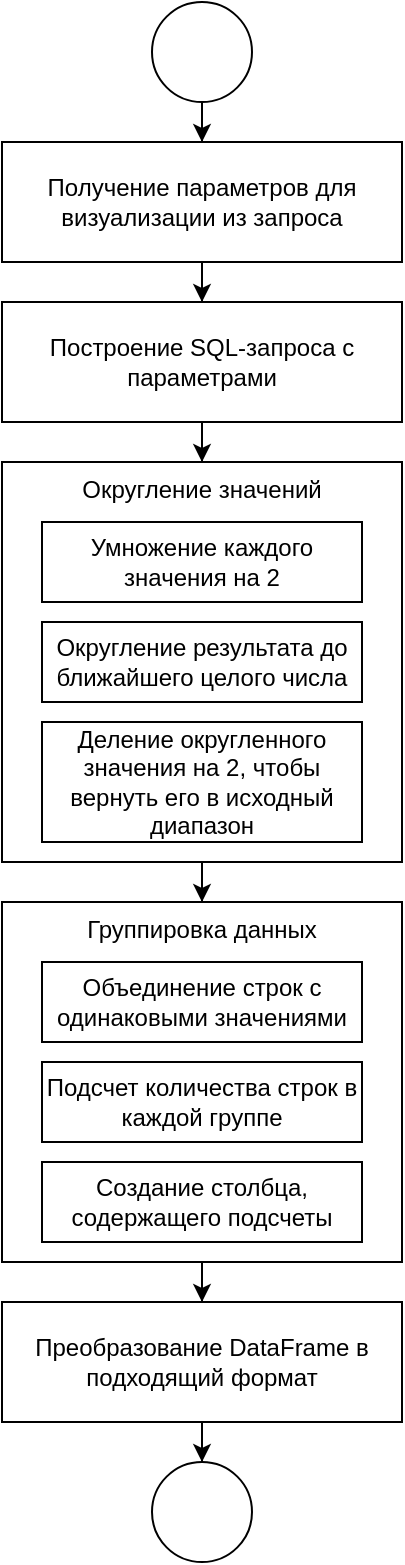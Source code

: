 <mxfile version="24.4.4" type="device">
  <diagram name="Страница — 1" id="UT-t2g85V6cZyAVYQSvD">
    <mxGraphModel dx="524" dy="541" grid="1" gridSize="10" guides="1" tooltips="1" connect="1" arrows="1" fold="1" page="1" pageScale="1" pageWidth="827" pageHeight="1169" math="0" shadow="0">
      <root>
        <mxCell id="0" />
        <mxCell id="1" parent="0" />
        <mxCell id="tw1-ggg551FF3YLYkVTf-14" style="edgeStyle=orthogonalEdgeStyle;rounded=0;orthogonalLoop=1;jettySize=auto;html=1;" edge="1" parent="1" source="tw1-ggg551FF3YLYkVTf-1" target="tw1-ggg551FF3YLYkVTf-2">
          <mxGeometry relative="1" as="geometry" />
        </mxCell>
        <mxCell id="tw1-ggg551FF3YLYkVTf-1" value="" style="ellipse;whiteSpace=wrap;html=1;aspect=fixed;" vertex="1" parent="1">
          <mxGeometry x="235" y="50" width="50" height="50" as="geometry" />
        </mxCell>
        <mxCell id="tw1-ggg551FF3YLYkVTf-15" style="edgeStyle=orthogonalEdgeStyle;rounded=0;orthogonalLoop=1;jettySize=auto;html=1;" edge="1" parent="1" source="tw1-ggg551FF3YLYkVTf-2" target="tw1-ggg551FF3YLYkVTf-3">
          <mxGeometry relative="1" as="geometry" />
        </mxCell>
        <mxCell id="tw1-ggg551FF3YLYkVTf-2" value="Получение параметров для визуализации из запроса" style="rounded=0;whiteSpace=wrap;html=1;" vertex="1" parent="1">
          <mxGeometry x="160" y="120" width="200" height="60" as="geometry" />
        </mxCell>
        <mxCell id="tw1-ggg551FF3YLYkVTf-16" style="edgeStyle=orthogonalEdgeStyle;rounded=0;orthogonalLoop=1;jettySize=auto;html=1;" edge="1" parent="1" source="tw1-ggg551FF3YLYkVTf-3" target="tw1-ggg551FF3YLYkVTf-4">
          <mxGeometry relative="1" as="geometry" />
        </mxCell>
        <mxCell id="tw1-ggg551FF3YLYkVTf-3" value="Построение SQL-запроса с параметрами" style="rounded=0;whiteSpace=wrap;html=1;" vertex="1" parent="1">
          <mxGeometry x="160" y="200" width="200" height="60" as="geometry" />
        </mxCell>
        <mxCell id="tw1-ggg551FF3YLYkVTf-17" style="edgeStyle=orthogonalEdgeStyle;rounded=0;orthogonalLoop=1;jettySize=auto;html=1;" edge="1" parent="1" source="tw1-ggg551FF3YLYkVTf-4" target="tw1-ggg551FF3YLYkVTf-8">
          <mxGeometry relative="1" as="geometry" />
        </mxCell>
        <mxCell id="tw1-ggg551FF3YLYkVTf-4" value="Округление значений" style="rounded=0;whiteSpace=wrap;html=1;verticalAlign=top;" vertex="1" parent="1">
          <mxGeometry x="160" y="280" width="200" height="200" as="geometry" />
        </mxCell>
        <mxCell id="tw1-ggg551FF3YLYkVTf-5" value="Умножение каждого значения на 2" style="rounded=0;whiteSpace=wrap;html=1;" vertex="1" parent="1">
          <mxGeometry x="180" y="310" width="160" height="40" as="geometry" />
        </mxCell>
        <mxCell id="tw1-ggg551FF3YLYkVTf-6" value="Округление результата до ближайшего целого числа" style="rounded=0;whiteSpace=wrap;html=1;" vertex="1" parent="1">
          <mxGeometry x="180" y="360" width="160" height="40" as="geometry" />
        </mxCell>
        <mxCell id="tw1-ggg551FF3YLYkVTf-7" value="Деление округленного значения на 2, чтобы вернуть его в исходный диапазон" style="rounded=0;whiteSpace=wrap;html=1;" vertex="1" parent="1">
          <mxGeometry x="180" y="410" width="160" height="60" as="geometry" />
        </mxCell>
        <mxCell id="tw1-ggg551FF3YLYkVTf-18" style="edgeStyle=orthogonalEdgeStyle;rounded=0;orthogonalLoop=1;jettySize=auto;html=1;" edge="1" parent="1" source="tw1-ggg551FF3YLYkVTf-8" target="tw1-ggg551FF3YLYkVTf-12">
          <mxGeometry relative="1" as="geometry" />
        </mxCell>
        <mxCell id="tw1-ggg551FF3YLYkVTf-8" value="Группировка данных" style="rounded=0;whiteSpace=wrap;html=1;verticalAlign=top;" vertex="1" parent="1">
          <mxGeometry x="160" y="500" width="200" height="180" as="geometry" />
        </mxCell>
        <mxCell id="tw1-ggg551FF3YLYkVTf-9" value="Объединение строк с одинаковыми значениями" style="rounded=0;whiteSpace=wrap;html=1;" vertex="1" parent="1">
          <mxGeometry x="180" y="530" width="160" height="40" as="geometry" />
        </mxCell>
        <mxCell id="tw1-ggg551FF3YLYkVTf-10" value="Подсчет количества строк в каждой группе" style="rounded=0;whiteSpace=wrap;html=1;" vertex="1" parent="1">
          <mxGeometry x="180" y="580" width="160" height="40" as="geometry" />
        </mxCell>
        <mxCell id="tw1-ggg551FF3YLYkVTf-11" value="Создание столбца, содержащего подсчеты" style="rounded=0;whiteSpace=wrap;html=1;" vertex="1" parent="1">
          <mxGeometry x="180" y="630" width="160" height="40" as="geometry" />
        </mxCell>
        <mxCell id="tw1-ggg551FF3YLYkVTf-19" style="edgeStyle=orthogonalEdgeStyle;rounded=0;orthogonalLoop=1;jettySize=auto;html=1;" edge="1" parent="1" source="tw1-ggg551FF3YLYkVTf-12" target="tw1-ggg551FF3YLYkVTf-13">
          <mxGeometry relative="1" as="geometry" />
        </mxCell>
        <mxCell id="tw1-ggg551FF3YLYkVTf-12" value="Преобразование DataFrame в подходящий формат" style="rounded=0;whiteSpace=wrap;html=1;" vertex="1" parent="1">
          <mxGeometry x="160" y="700" width="200" height="60" as="geometry" />
        </mxCell>
        <mxCell id="tw1-ggg551FF3YLYkVTf-13" value="" style="ellipse;whiteSpace=wrap;html=1;aspect=fixed;" vertex="1" parent="1">
          <mxGeometry x="235" y="780" width="50" height="50" as="geometry" />
        </mxCell>
      </root>
    </mxGraphModel>
  </diagram>
</mxfile>

